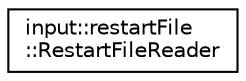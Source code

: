 digraph "Graphical Class Hierarchy"
{
 // LATEX_PDF_SIZE
  edge [fontname="Helvetica",fontsize="10",labelfontname="Helvetica",labelfontsize="10"];
  node [fontname="Helvetica",fontsize="10",shape=record];
  rankdir="LR";
  Node0 [label="input::restartFile\l::RestartFileReader",height=0.2,width=0.4,color="black", fillcolor="white", style="filled",URL="$classinput_1_1restartFile_1_1RestartFileReader.html",tooltip="Reads a .rst file and sets the simulation box in the engine."];
}
